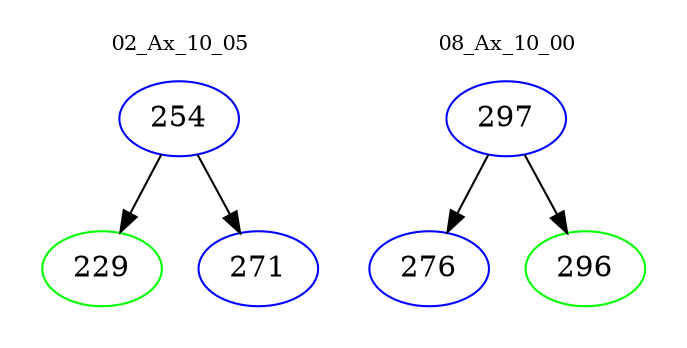 digraph{
subgraph cluster_0 {
color = white
label = "02_Ax_10_05";
fontsize=10;
T0_254 [label="254", color="blue"]
T0_254 -> T0_229 [color="black"]
T0_229 [label="229", color="green"]
T0_254 -> T0_271 [color="black"]
T0_271 [label="271", color="blue"]
}
subgraph cluster_1 {
color = white
label = "08_Ax_10_00";
fontsize=10;
T1_297 [label="297", color="blue"]
T1_297 -> T1_276 [color="black"]
T1_276 [label="276", color="blue"]
T1_297 -> T1_296 [color="black"]
T1_296 [label="296", color="green"]
}
}
